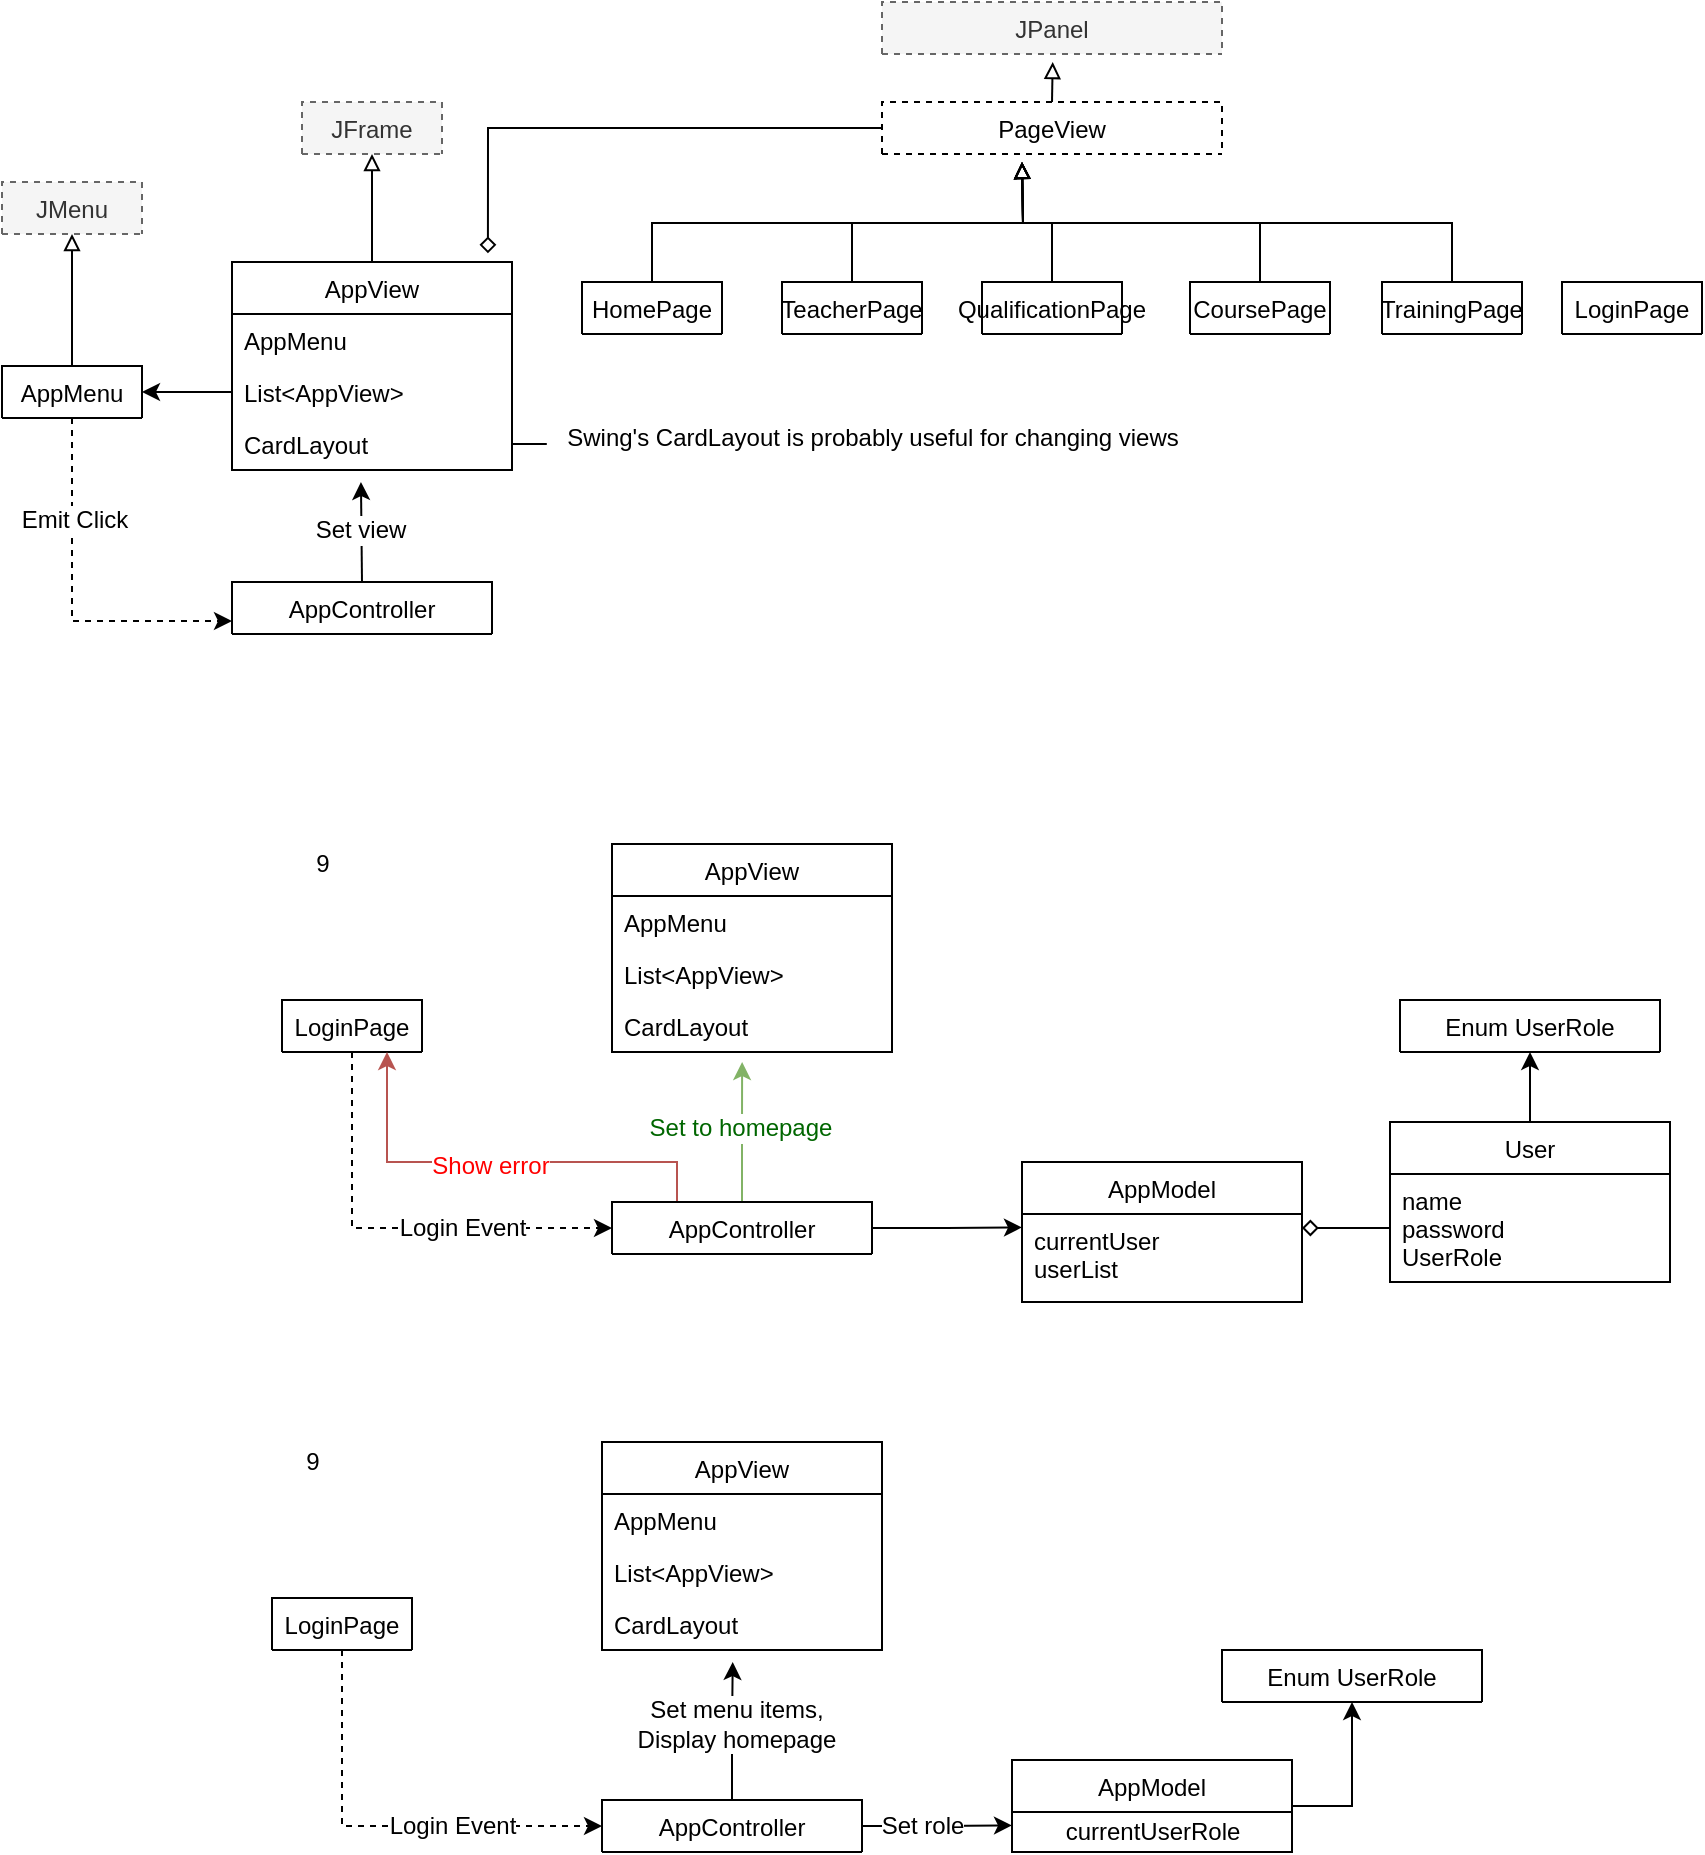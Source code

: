 <mxfile version="12.7.3" type="github">
  <diagram id="EzPowbsDxKgu35H_H_Oy" name="Page-1">
    <mxGraphModel dx="1847" dy="652" grid="1" gridSize="10" guides="1" tooltips="1" connect="1" arrows="1" fold="1" page="1" pageScale="1" pageWidth="827" pageHeight="1169" math="0" shadow="0">
      <root>
        <mxCell id="0" />
        <mxCell id="1" parent="0" />
        <mxCell id="iJcCX_mkBn8EvgQjjOFv-1" value="JPanel" style="swimlane;fontStyle=0;childLayout=stackLayout;horizontal=1;startSize=26;fillColor=#f5f5f5;horizontalStack=0;resizeParent=1;resizeParentMax=0;resizeLast=0;collapsible=1;marginBottom=0;dashed=1;strokeColor=#666666;fontColor=#333333;" vertex="1" collapsed="1" parent="1">
          <mxGeometry x="350" y="60" width="170" height="26" as="geometry">
            <mxRectangle x="180" y="70" width="140" height="104" as="alternateBounds" />
          </mxGeometry>
        </mxCell>
        <mxCell id="iJcCX_mkBn8EvgQjjOFv-2" value="+ field: type" style="text;strokeColor=none;fillColor=none;align=left;verticalAlign=top;spacingLeft=4;spacingRight=4;overflow=hidden;rotatable=0;points=[[0,0.5],[1,0.5]];portConstraint=eastwest;" vertex="1" parent="iJcCX_mkBn8EvgQjjOFv-1">
          <mxGeometry y="26" width="170" height="26" as="geometry" />
        </mxCell>
        <mxCell id="iJcCX_mkBn8EvgQjjOFv-3" value="+ field: type" style="text;strokeColor=none;fillColor=none;align=left;verticalAlign=top;spacingLeft=4;spacingRight=4;overflow=hidden;rotatable=0;points=[[0,0.5],[1,0.5]];portConstraint=eastwest;" vertex="1" parent="iJcCX_mkBn8EvgQjjOFv-1">
          <mxGeometry y="52" width="170" height="26" as="geometry" />
        </mxCell>
        <mxCell id="iJcCX_mkBn8EvgQjjOFv-4" value="+ field: type" style="text;strokeColor=none;fillColor=none;align=left;verticalAlign=top;spacingLeft=4;spacingRight=4;overflow=hidden;rotatable=0;points=[[0,0.5],[1,0.5]];portConstraint=eastwest;" vertex="1" parent="iJcCX_mkBn8EvgQjjOFv-1">
          <mxGeometry y="78" width="170" height="26" as="geometry" />
        </mxCell>
        <mxCell id="iJcCX_mkBn8EvgQjjOFv-25" style="edgeStyle=orthogonalEdgeStyle;rounded=0;orthogonalLoop=1;jettySize=auto;html=1;exitX=0.5;exitY=0;exitDx=0;exitDy=0;endArrow=block;endFill=0;" edge="1" parent="1" source="iJcCX_mkBn8EvgQjjOFv-5">
          <mxGeometry relative="1" as="geometry">
            <mxPoint x="420" y="140.0" as="targetPoint" />
          </mxGeometry>
        </mxCell>
        <mxCell id="iJcCX_mkBn8EvgQjjOFv-5" value="HomePage" style="swimlane;fontStyle=0;childLayout=stackLayout;horizontal=1;startSize=26;fillColor=none;horizontalStack=0;resizeParent=1;resizeParentMax=0;resizeLast=0;collapsible=1;marginBottom=0;" vertex="1" collapsed="1" parent="1">
          <mxGeometry x="200" y="200" width="70" height="26" as="geometry">
            <mxRectangle x="40" y="200" width="140" height="104" as="alternateBounds" />
          </mxGeometry>
        </mxCell>
        <mxCell id="iJcCX_mkBn8EvgQjjOFv-6" value="+ field: type" style="text;strokeColor=none;fillColor=none;align=left;verticalAlign=top;spacingLeft=4;spacingRight=4;overflow=hidden;rotatable=0;points=[[0,0.5],[1,0.5]];portConstraint=eastwest;" vertex="1" parent="iJcCX_mkBn8EvgQjjOFv-5">
          <mxGeometry y="26" width="70" height="26" as="geometry" />
        </mxCell>
        <mxCell id="iJcCX_mkBn8EvgQjjOFv-7" value="+ field: type" style="text;strokeColor=none;fillColor=none;align=left;verticalAlign=top;spacingLeft=4;spacingRight=4;overflow=hidden;rotatable=0;points=[[0,0.5],[1,0.5]];portConstraint=eastwest;" vertex="1" parent="iJcCX_mkBn8EvgQjjOFv-5">
          <mxGeometry y="52" width="70" height="26" as="geometry" />
        </mxCell>
        <mxCell id="iJcCX_mkBn8EvgQjjOFv-8" value="+ field: type" style="text;strokeColor=none;fillColor=none;align=left;verticalAlign=top;spacingLeft=4;spacingRight=4;overflow=hidden;rotatable=0;points=[[0,0.5],[1,0.5]];portConstraint=eastwest;" vertex="1" parent="iJcCX_mkBn8EvgQjjOFv-5">
          <mxGeometry y="78" width="70" height="26" as="geometry" />
        </mxCell>
        <mxCell id="iJcCX_mkBn8EvgQjjOFv-26" style="edgeStyle=orthogonalEdgeStyle;rounded=0;orthogonalLoop=1;jettySize=auto;html=1;exitX=0.5;exitY=0;exitDx=0;exitDy=0;endArrow=block;endFill=0;" edge="1" parent="1" source="iJcCX_mkBn8EvgQjjOFv-9">
          <mxGeometry relative="1" as="geometry">
            <mxPoint x="420" y="140.0" as="targetPoint" />
          </mxGeometry>
        </mxCell>
        <mxCell id="iJcCX_mkBn8EvgQjjOFv-9" value="TeacherPage" style="swimlane;fontStyle=0;childLayout=stackLayout;horizontal=1;startSize=26;fillColor=none;horizontalStack=0;resizeParent=1;resizeParentMax=0;resizeLast=0;collapsible=1;marginBottom=0;" vertex="1" collapsed="1" parent="1">
          <mxGeometry x="300" y="200" width="70" height="26" as="geometry">
            <mxRectangle x="190" y="200" width="140" height="104" as="alternateBounds" />
          </mxGeometry>
        </mxCell>
        <mxCell id="iJcCX_mkBn8EvgQjjOFv-10" value="+ field: type" style="text;strokeColor=none;fillColor=none;align=left;verticalAlign=top;spacingLeft=4;spacingRight=4;overflow=hidden;rotatable=0;points=[[0,0.5],[1,0.5]];portConstraint=eastwest;" vertex="1" parent="iJcCX_mkBn8EvgQjjOFv-9">
          <mxGeometry y="26" width="70" height="26" as="geometry" />
        </mxCell>
        <mxCell id="iJcCX_mkBn8EvgQjjOFv-11" value="+ field: type" style="text;strokeColor=none;fillColor=none;align=left;verticalAlign=top;spacingLeft=4;spacingRight=4;overflow=hidden;rotatable=0;points=[[0,0.5],[1,0.5]];portConstraint=eastwest;" vertex="1" parent="iJcCX_mkBn8EvgQjjOFv-9">
          <mxGeometry y="52" width="70" height="26" as="geometry" />
        </mxCell>
        <mxCell id="iJcCX_mkBn8EvgQjjOFv-12" value="+ field: type" style="text;strokeColor=none;fillColor=none;align=left;verticalAlign=top;spacingLeft=4;spacingRight=4;overflow=hidden;rotatable=0;points=[[0,0.5],[1,0.5]];portConstraint=eastwest;" vertex="1" parent="iJcCX_mkBn8EvgQjjOFv-9">
          <mxGeometry y="78" width="70" height="26" as="geometry" />
        </mxCell>
        <mxCell id="iJcCX_mkBn8EvgQjjOFv-27" style="edgeStyle=orthogonalEdgeStyle;rounded=0;orthogonalLoop=1;jettySize=auto;html=1;exitX=0.5;exitY=0;exitDx=0;exitDy=0;endArrow=block;endFill=0;" edge="1" parent="1" source="iJcCX_mkBn8EvgQjjOFv-13">
          <mxGeometry relative="1" as="geometry">
            <mxPoint x="420" y="140.0" as="targetPoint" />
          </mxGeometry>
        </mxCell>
        <mxCell id="iJcCX_mkBn8EvgQjjOFv-13" value="QualificationPage" style="swimlane;fontStyle=0;childLayout=stackLayout;horizontal=1;startSize=26;fillColor=none;horizontalStack=0;resizeParent=1;resizeParentMax=0;resizeLast=0;collapsible=1;marginBottom=0;" vertex="1" collapsed="1" parent="1">
          <mxGeometry x="400" y="200" width="70" height="26" as="geometry">
            <mxRectangle x="350" y="200" width="140" height="104" as="alternateBounds" />
          </mxGeometry>
        </mxCell>
        <mxCell id="iJcCX_mkBn8EvgQjjOFv-14" value="+ field: type" style="text;strokeColor=none;fillColor=none;align=left;verticalAlign=top;spacingLeft=4;spacingRight=4;overflow=hidden;rotatable=0;points=[[0,0.5],[1,0.5]];portConstraint=eastwest;" vertex="1" parent="iJcCX_mkBn8EvgQjjOFv-13">
          <mxGeometry y="26" width="70" height="26" as="geometry" />
        </mxCell>
        <mxCell id="iJcCX_mkBn8EvgQjjOFv-15" value="+ field: type" style="text;strokeColor=none;fillColor=none;align=left;verticalAlign=top;spacingLeft=4;spacingRight=4;overflow=hidden;rotatable=0;points=[[0,0.5],[1,0.5]];portConstraint=eastwest;" vertex="1" parent="iJcCX_mkBn8EvgQjjOFv-13">
          <mxGeometry y="52" width="70" height="26" as="geometry" />
        </mxCell>
        <mxCell id="iJcCX_mkBn8EvgQjjOFv-16" value="+ field: type" style="text;strokeColor=none;fillColor=none;align=left;verticalAlign=top;spacingLeft=4;spacingRight=4;overflow=hidden;rotatable=0;points=[[0,0.5],[1,0.5]];portConstraint=eastwest;" vertex="1" parent="iJcCX_mkBn8EvgQjjOFv-13">
          <mxGeometry y="78" width="70" height="26" as="geometry" />
        </mxCell>
        <mxCell id="iJcCX_mkBn8EvgQjjOFv-28" style="edgeStyle=orthogonalEdgeStyle;rounded=0;orthogonalLoop=1;jettySize=auto;html=1;exitX=0.5;exitY=0;exitDx=0;exitDy=0;endArrow=block;endFill=0;" edge="1" parent="1" source="iJcCX_mkBn8EvgQjjOFv-17">
          <mxGeometry relative="1" as="geometry">
            <mxPoint x="420" y="140.0" as="targetPoint" />
          </mxGeometry>
        </mxCell>
        <mxCell id="iJcCX_mkBn8EvgQjjOFv-17" value="CoursePage" style="swimlane;fontStyle=0;childLayout=stackLayout;horizontal=1;startSize=26;fillColor=none;horizontalStack=0;resizeParent=1;resizeParentMax=0;resizeLast=0;collapsible=1;marginBottom=0;" vertex="1" collapsed="1" parent="1">
          <mxGeometry x="504" y="200" width="70" height="26" as="geometry">
            <mxRectangle x="510" y="200" width="140" height="104" as="alternateBounds" />
          </mxGeometry>
        </mxCell>
        <mxCell id="iJcCX_mkBn8EvgQjjOFv-18" value="+ field: type" style="text;strokeColor=none;fillColor=none;align=left;verticalAlign=top;spacingLeft=4;spacingRight=4;overflow=hidden;rotatable=0;points=[[0,0.5],[1,0.5]];portConstraint=eastwest;" vertex="1" parent="iJcCX_mkBn8EvgQjjOFv-17">
          <mxGeometry y="26" width="70" height="26" as="geometry" />
        </mxCell>
        <mxCell id="iJcCX_mkBn8EvgQjjOFv-19" value="+ field: type" style="text;strokeColor=none;fillColor=none;align=left;verticalAlign=top;spacingLeft=4;spacingRight=4;overflow=hidden;rotatable=0;points=[[0,0.5],[1,0.5]];portConstraint=eastwest;" vertex="1" parent="iJcCX_mkBn8EvgQjjOFv-17">
          <mxGeometry y="52" width="70" height="26" as="geometry" />
        </mxCell>
        <mxCell id="iJcCX_mkBn8EvgQjjOFv-20" value="+ field: type" style="text;strokeColor=none;fillColor=none;align=left;verticalAlign=top;spacingLeft=4;spacingRight=4;overflow=hidden;rotatable=0;points=[[0,0.5],[1,0.5]];portConstraint=eastwest;" vertex="1" parent="iJcCX_mkBn8EvgQjjOFv-17">
          <mxGeometry y="78" width="70" height="26" as="geometry" />
        </mxCell>
        <mxCell id="iJcCX_mkBn8EvgQjjOFv-29" style="edgeStyle=orthogonalEdgeStyle;rounded=0;orthogonalLoop=1;jettySize=auto;html=1;exitX=0.5;exitY=0;exitDx=0;exitDy=0;endArrow=block;endFill=0;" edge="1" parent="1" source="iJcCX_mkBn8EvgQjjOFv-21">
          <mxGeometry relative="1" as="geometry">
            <mxPoint x="420" y="140.0" as="targetPoint" />
          </mxGeometry>
        </mxCell>
        <mxCell id="iJcCX_mkBn8EvgQjjOFv-21" value="TrainingPage" style="swimlane;fontStyle=0;childLayout=stackLayout;horizontal=1;startSize=26;fillColor=none;horizontalStack=0;resizeParent=1;resizeParentMax=0;resizeLast=0;collapsible=1;marginBottom=0;" vertex="1" collapsed="1" parent="1">
          <mxGeometry x="600" y="200" width="70" height="26" as="geometry">
            <mxRectangle x="670" y="200" width="140" height="104" as="alternateBounds" />
          </mxGeometry>
        </mxCell>
        <mxCell id="iJcCX_mkBn8EvgQjjOFv-22" value="+ field: type" style="text;strokeColor=none;fillColor=none;align=left;verticalAlign=top;spacingLeft=4;spacingRight=4;overflow=hidden;rotatable=0;points=[[0,0.5],[1,0.5]];portConstraint=eastwest;" vertex="1" parent="iJcCX_mkBn8EvgQjjOFv-21">
          <mxGeometry y="26" width="70" height="26" as="geometry" />
        </mxCell>
        <mxCell id="iJcCX_mkBn8EvgQjjOFv-23" value="+ field: type" style="text;strokeColor=none;fillColor=none;align=left;verticalAlign=top;spacingLeft=4;spacingRight=4;overflow=hidden;rotatable=0;points=[[0,0.5],[1,0.5]];portConstraint=eastwest;" vertex="1" parent="iJcCX_mkBn8EvgQjjOFv-21">
          <mxGeometry y="52" width="70" height="26" as="geometry" />
        </mxCell>
        <mxCell id="iJcCX_mkBn8EvgQjjOFv-24" value="+ field: type" style="text;strokeColor=none;fillColor=none;align=left;verticalAlign=top;spacingLeft=4;spacingRight=4;overflow=hidden;rotatable=0;points=[[0,0.5],[1,0.5]];portConstraint=eastwest;" vertex="1" parent="iJcCX_mkBn8EvgQjjOFv-21">
          <mxGeometry y="78" width="70" height="26" as="geometry" />
        </mxCell>
        <mxCell id="iJcCX_mkBn8EvgQjjOFv-30" value="JMenu" style="swimlane;fontStyle=0;childLayout=stackLayout;horizontal=1;startSize=26;fillColor=#f5f5f5;horizontalStack=0;resizeParent=1;resizeParentMax=0;resizeLast=0;collapsible=1;marginBottom=0;dashed=1;strokeColor=#666666;fontColor=#333333;" vertex="1" collapsed="1" parent="1">
          <mxGeometry x="-90" y="150" width="70" height="26" as="geometry">
            <mxRectangle x="40" y="200" width="140" height="104" as="alternateBounds" />
          </mxGeometry>
        </mxCell>
        <mxCell id="iJcCX_mkBn8EvgQjjOFv-31" value="+ field: type" style="text;strokeColor=none;fillColor=none;align=left;verticalAlign=top;spacingLeft=4;spacingRight=4;overflow=hidden;rotatable=0;points=[[0,0.5],[1,0.5]];portConstraint=eastwest;" vertex="1" parent="iJcCX_mkBn8EvgQjjOFv-30">
          <mxGeometry y="26" width="70" height="26" as="geometry" />
        </mxCell>
        <mxCell id="iJcCX_mkBn8EvgQjjOFv-32" value="+ field: type" style="text;strokeColor=none;fillColor=none;align=left;verticalAlign=top;spacingLeft=4;spacingRight=4;overflow=hidden;rotatable=0;points=[[0,0.5],[1,0.5]];portConstraint=eastwest;" vertex="1" parent="iJcCX_mkBn8EvgQjjOFv-30">
          <mxGeometry y="52" width="70" height="26" as="geometry" />
        </mxCell>
        <mxCell id="iJcCX_mkBn8EvgQjjOFv-33" value="+ field: type" style="text;strokeColor=none;fillColor=none;align=left;verticalAlign=top;spacingLeft=4;spacingRight=4;overflow=hidden;rotatable=0;points=[[0,0.5],[1,0.5]];portConstraint=eastwest;" vertex="1" parent="iJcCX_mkBn8EvgQjjOFv-30">
          <mxGeometry y="78" width="70" height="26" as="geometry" />
        </mxCell>
        <mxCell id="iJcCX_mkBn8EvgQjjOFv-34" value="JFrame" style="swimlane;fontStyle=0;childLayout=stackLayout;horizontal=1;startSize=26;fillColor=#f5f5f5;horizontalStack=0;resizeParent=1;resizeParentMax=0;resizeLast=0;collapsible=1;marginBottom=0;dashed=1;strokeColor=#666666;fontColor=#333333;" vertex="1" collapsed="1" parent="1">
          <mxGeometry x="60" y="110" width="70" height="26" as="geometry">
            <mxRectangle x="40" y="200" width="140" height="104" as="alternateBounds" />
          </mxGeometry>
        </mxCell>
        <mxCell id="iJcCX_mkBn8EvgQjjOFv-35" value="+ field: type" style="text;strokeColor=none;fillColor=none;align=left;verticalAlign=top;spacingLeft=4;spacingRight=4;overflow=hidden;rotatable=0;points=[[0,0.5],[1,0.5]];portConstraint=eastwest;" vertex="1" parent="iJcCX_mkBn8EvgQjjOFv-34">
          <mxGeometry y="26" width="70" height="26" as="geometry" />
        </mxCell>
        <mxCell id="iJcCX_mkBn8EvgQjjOFv-36" value="+ field: type" style="text;strokeColor=none;fillColor=none;align=left;verticalAlign=top;spacingLeft=4;spacingRight=4;overflow=hidden;rotatable=0;points=[[0,0.5],[1,0.5]];portConstraint=eastwest;" vertex="1" parent="iJcCX_mkBn8EvgQjjOFv-34">
          <mxGeometry y="52" width="70" height="26" as="geometry" />
        </mxCell>
        <mxCell id="iJcCX_mkBn8EvgQjjOFv-37" value="+ field: type" style="text;strokeColor=none;fillColor=none;align=left;verticalAlign=top;spacingLeft=4;spacingRight=4;overflow=hidden;rotatable=0;points=[[0,0.5],[1,0.5]];portConstraint=eastwest;" vertex="1" parent="iJcCX_mkBn8EvgQjjOFv-34">
          <mxGeometry y="78" width="70" height="26" as="geometry" />
        </mxCell>
        <mxCell id="iJcCX_mkBn8EvgQjjOFv-38" value="LoginPage" style="swimlane;fontStyle=0;childLayout=stackLayout;horizontal=1;startSize=26;fillColor=none;horizontalStack=0;resizeParent=1;resizeParentMax=0;resizeLast=0;collapsible=1;marginBottom=0;" vertex="1" collapsed="1" parent="1">
          <mxGeometry x="690" y="200" width="70" height="26" as="geometry">
            <mxRectangle x="670" y="200" width="140" height="104" as="alternateBounds" />
          </mxGeometry>
        </mxCell>
        <mxCell id="iJcCX_mkBn8EvgQjjOFv-39" value="+ field: type" style="text;strokeColor=none;fillColor=none;align=left;verticalAlign=top;spacingLeft=4;spacingRight=4;overflow=hidden;rotatable=0;points=[[0,0.5],[1,0.5]];portConstraint=eastwest;" vertex="1" parent="iJcCX_mkBn8EvgQjjOFv-38">
          <mxGeometry y="26" width="70" height="26" as="geometry" />
        </mxCell>
        <mxCell id="iJcCX_mkBn8EvgQjjOFv-40" value="+ field: type" style="text;strokeColor=none;fillColor=none;align=left;verticalAlign=top;spacingLeft=4;spacingRight=4;overflow=hidden;rotatable=0;points=[[0,0.5],[1,0.5]];portConstraint=eastwest;" vertex="1" parent="iJcCX_mkBn8EvgQjjOFv-38">
          <mxGeometry y="52" width="70" height="26" as="geometry" />
        </mxCell>
        <mxCell id="iJcCX_mkBn8EvgQjjOFv-41" value="+ field: type" style="text;strokeColor=none;fillColor=none;align=left;verticalAlign=top;spacingLeft=4;spacingRight=4;overflow=hidden;rotatable=0;points=[[0,0.5],[1,0.5]];portConstraint=eastwest;" vertex="1" parent="iJcCX_mkBn8EvgQjjOFv-38">
          <mxGeometry y="78" width="70" height="26" as="geometry" />
        </mxCell>
        <mxCell id="iJcCX_mkBn8EvgQjjOFv-51" style="edgeStyle=orthogonalEdgeStyle;rounded=0;orthogonalLoop=1;jettySize=auto;html=1;exitX=0.5;exitY=0;exitDx=0;exitDy=0;entryX=0.5;entryY=1;entryDx=0;entryDy=0;endArrow=block;endFill=0;" edge="1" parent="1" source="iJcCX_mkBn8EvgQjjOFv-42" target="iJcCX_mkBn8EvgQjjOFv-34">
          <mxGeometry relative="1" as="geometry" />
        </mxCell>
        <mxCell id="iJcCX_mkBn8EvgQjjOFv-42" value="AppView" style="swimlane;fontStyle=0;childLayout=stackLayout;horizontal=1;startSize=26;fillColor=none;horizontalStack=0;resizeParent=1;resizeParentMax=0;resizeLast=0;collapsible=1;marginBottom=0;" vertex="1" parent="1">
          <mxGeometry x="25" y="190" width="140" height="104" as="geometry">
            <mxRectangle x="60" y="190" width="70" height="26" as="alternateBounds" />
          </mxGeometry>
        </mxCell>
        <mxCell id="iJcCX_mkBn8EvgQjjOFv-43" value="AppMenu" style="text;strokeColor=none;fillColor=none;align=left;verticalAlign=top;spacingLeft=4;spacingRight=4;overflow=hidden;rotatable=0;points=[[0,0.5],[1,0.5]];portConstraint=eastwest;" vertex="1" parent="iJcCX_mkBn8EvgQjjOFv-42">
          <mxGeometry y="26" width="140" height="26" as="geometry" />
        </mxCell>
        <mxCell id="iJcCX_mkBn8EvgQjjOFv-44" value="List&lt;AppView&gt;" style="text;strokeColor=none;fillColor=none;align=left;verticalAlign=top;spacingLeft=4;spacingRight=4;overflow=hidden;rotatable=0;points=[[0,0.5],[1,0.5]];portConstraint=eastwest;" vertex="1" parent="iJcCX_mkBn8EvgQjjOFv-42">
          <mxGeometry y="52" width="140" height="26" as="geometry" />
        </mxCell>
        <mxCell id="iJcCX_mkBn8EvgQjjOFv-45" value="CardLayout" style="text;strokeColor=none;fillColor=none;align=left;verticalAlign=top;spacingLeft=4;spacingRight=4;overflow=hidden;rotatable=0;points=[[0,0.5],[1,0.5]];portConstraint=eastwest;" vertex="1" parent="iJcCX_mkBn8EvgQjjOFv-42">
          <mxGeometry y="78" width="140" height="26" as="geometry" />
        </mxCell>
        <mxCell id="iJcCX_mkBn8EvgQjjOFv-50" style="edgeStyle=orthogonalEdgeStyle;rounded=0;orthogonalLoop=1;jettySize=auto;html=1;exitX=0.5;exitY=0;exitDx=0;exitDy=0;entryX=0.5;entryY=1;entryDx=0;entryDy=0;endArrow=block;endFill=0;" edge="1" parent="1" source="iJcCX_mkBn8EvgQjjOFv-46" target="iJcCX_mkBn8EvgQjjOFv-30">
          <mxGeometry relative="1" as="geometry" />
        </mxCell>
        <mxCell id="iJcCX_mkBn8EvgQjjOFv-63" style="edgeStyle=orthogonalEdgeStyle;rounded=0;orthogonalLoop=1;jettySize=auto;html=1;exitX=0.5;exitY=1;exitDx=0;exitDy=0;entryX=0;entryY=0.75;entryDx=0;entryDy=0;endArrow=classic;endFill=1;dashed=1;" edge="1" parent="1" source="iJcCX_mkBn8EvgQjjOFv-46" target="iJcCX_mkBn8EvgQjjOFv-56">
          <mxGeometry relative="1" as="geometry" />
        </mxCell>
        <mxCell id="iJcCX_mkBn8EvgQjjOFv-64" value="Emit Click" style="text;html=1;align=center;verticalAlign=middle;resizable=0;points=[];labelBackgroundColor=#ffffff;" vertex="1" connectable="0" parent="iJcCX_mkBn8EvgQjjOFv-63">
          <mxGeometry x="-0.443" y="1" relative="1" as="geometry">
            <mxPoint as="offset" />
          </mxGeometry>
        </mxCell>
        <mxCell id="iJcCX_mkBn8EvgQjjOFv-46" value="AppMenu" style="swimlane;fontStyle=0;childLayout=stackLayout;horizontal=1;startSize=26;fillColor=none;horizontalStack=0;resizeParent=1;resizeParentMax=0;resizeLast=0;collapsible=1;marginBottom=0;" vertex="1" collapsed="1" parent="1">
          <mxGeometry x="-90" y="242" width="70" height="26" as="geometry">
            <mxRectangle x="40" y="200" width="140" height="104" as="alternateBounds" />
          </mxGeometry>
        </mxCell>
        <mxCell id="iJcCX_mkBn8EvgQjjOFv-47" value="+ field: type" style="text;strokeColor=none;fillColor=none;align=left;verticalAlign=top;spacingLeft=4;spacingRight=4;overflow=hidden;rotatable=0;points=[[0,0.5],[1,0.5]];portConstraint=eastwest;" vertex="1" parent="iJcCX_mkBn8EvgQjjOFv-46">
          <mxGeometry y="26" width="70" height="26" as="geometry" />
        </mxCell>
        <mxCell id="iJcCX_mkBn8EvgQjjOFv-48" value="+ field: type" style="text;strokeColor=none;fillColor=none;align=left;verticalAlign=top;spacingLeft=4;spacingRight=4;overflow=hidden;rotatable=0;points=[[0,0.5],[1,0.5]];portConstraint=eastwest;" vertex="1" parent="iJcCX_mkBn8EvgQjjOFv-46">
          <mxGeometry y="52" width="70" height="26" as="geometry" />
        </mxCell>
        <mxCell id="iJcCX_mkBn8EvgQjjOFv-49" value="+ field: type" style="text;strokeColor=none;fillColor=none;align=left;verticalAlign=top;spacingLeft=4;spacingRight=4;overflow=hidden;rotatable=0;points=[[0,0.5],[1,0.5]];portConstraint=eastwest;" vertex="1" parent="iJcCX_mkBn8EvgQjjOFv-46">
          <mxGeometry y="78" width="70" height="26" as="geometry" />
        </mxCell>
        <mxCell id="iJcCX_mkBn8EvgQjjOFv-66" style="edgeStyle=orthogonalEdgeStyle;rounded=0;orthogonalLoop=1;jettySize=auto;html=1;exitX=0.5;exitY=0;exitDx=0;exitDy=0;endArrow=classic;endFill=1;" edge="1" parent="1" source="iJcCX_mkBn8EvgQjjOFv-56">
          <mxGeometry relative="1" as="geometry">
            <mxPoint x="89.471" y="300" as="targetPoint" />
          </mxGeometry>
        </mxCell>
        <mxCell id="iJcCX_mkBn8EvgQjjOFv-67" value="Set view" style="text;html=1;align=center;verticalAlign=middle;resizable=0;points=[];labelBackgroundColor=#ffffff;" vertex="1" connectable="0" parent="iJcCX_mkBn8EvgQjjOFv-66">
          <mxGeometry x="0.033" y="1" relative="1" as="geometry">
            <mxPoint as="offset" />
          </mxGeometry>
        </mxCell>
        <mxCell id="iJcCX_mkBn8EvgQjjOFv-56" value="AppController" style="swimlane;fontStyle=0;childLayout=stackLayout;horizontal=1;startSize=26;fillColor=none;horizontalStack=0;resizeParent=1;resizeParentMax=0;resizeLast=0;collapsible=1;marginBottom=0;" vertex="1" collapsed="1" parent="1">
          <mxGeometry x="25" y="350" width="130" height="26" as="geometry">
            <mxRectangle x="40" y="200" width="140" height="104" as="alternateBounds" />
          </mxGeometry>
        </mxCell>
        <mxCell id="iJcCX_mkBn8EvgQjjOFv-57" value="+ field: type" style="text;strokeColor=none;fillColor=none;align=left;verticalAlign=top;spacingLeft=4;spacingRight=4;overflow=hidden;rotatable=0;points=[[0,0.5],[1,0.5]];portConstraint=eastwest;" vertex="1" parent="iJcCX_mkBn8EvgQjjOFv-56">
          <mxGeometry y="26" width="130" height="26" as="geometry" />
        </mxCell>
        <mxCell id="iJcCX_mkBn8EvgQjjOFv-58" value="+ field: type" style="text;strokeColor=none;fillColor=none;align=left;verticalAlign=top;spacingLeft=4;spacingRight=4;overflow=hidden;rotatable=0;points=[[0,0.5],[1,0.5]];portConstraint=eastwest;" vertex="1" parent="iJcCX_mkBn8EvgQjjOFv-56">
          <mxGeometry y="52" width="130" height="26" as="geometry" />
        </mxCell>
        <mxCell id="iJcCX_mkBn8EvgQjjOFv-59" value="+ field: type" style="text;strokeColor=none;fillColor=none;align=left;verticalAlign=top;spacingLeft=4;spacingRight=4;overflow=hidden;rotatable=0;points=[[0,0.5],[1,0.5]];portConstraint=eastwest;" vertex="1" parent="iJcCX_mkBn8EvgQjjOFv-56">
          <mxGeometry y="78" width="130" height="26" as="geometry" />
        </mxCell>
        <mxCell id="iJcCX_mkBn8EvgQjjOFv-62" style="edgeStyle=orthogonalEdgeStyle;rounded=0;orthogonalLoop=1;jettySize=auto;html=1;exitX=0;exitY=0.5;exitDx=0;exitDy=0;entryX=1;entryY=0.5;entryDx=0;entryDy=0;endArrow=classic;endFill=1;" edge="1" parent="1" source="iJcCX_mkBn8EvgQjjOFv-44" target="iJcCX_mkBn8EvgQjjOFv-46">
          <mxGeometry relative="1" as="geometry" />
        </mxCell>
        <mxCell id="iJcCX_mkBn8EvgQjjOFv-72" style="edgeStyle=orthogonalEdgeStyle;rounded=0;orthogonalLoop=1;jettySize=auto;html=1;exitX=0.5;exitY=0;exitDx=0;exitDy=0;endArrow=block;endFill=0;" edge="1" parent="1" source="iJcCX_mkBn8EvgQjjOFv-68">
          <mxGeometry relative="1" as="geometry">
            <mxPoint x="435.353" y="90.0" as="targetPoint" />
          </mxGeometry>
        </mxCell>
        <mxCell id="iJcCX_mkBn8EvgQjjOFv-73" style="edgeStyle=orthogonalEdgeStyle;rounded=0;orthogonalLoop=1;jettySize=auto;html=1;entryX=0.914;entryY=-0.042;entryDx=0;entryDy=0;entryPerimeter=0;endArrow=diamond;endFill=0;" edge="1" parent="1" source="iJcCX_mkBn8EvgQjjOFv-68" target="iJcCX_mkBn8EvgQjjOFv-42">
          <mxGeometry relative="1" as="geometry" />
        </mxCell>
        <mxCell id="iJcCX_mkBn8EvgQjjOFv-68" value="PageView" style="swimlane;fontStyle=0;childLayout=stackLayout;horizontal=1;startSize=26;fillColor=none;horizontalStack=0;resizeParent=1;resizeParentMax=0;resizeLast=0;collapsible=1;marginBottom=0;dashed=1;" vertex="1" collapsed="1" parent="1">
          <mxGeometry x="350" y="110" width="170" height="26" as="geometry">
            <mxRectangle x="180" y="70" width="140" height="104" as="alternateBounds" />
          </mxGeometry>
        </mxCell>
        <mxCell id="iJcCX_mkBn8EvgQjjOFv-69" value="+ field: type" style="text;strokeColor=none;fillColor=none;align=left;verticalAlign=top;spacingLeft=4;spacingRight=4;overflow=hidden;rotatable=0;points=[[0,0.5],[1,0.5]];portConstraint=eastwest;" vertex="1" parent="iJcCX_mkBn8EvgQjjOFv-68">
          <mxGeometry y="26" width="170" height="26" as="geometry" />
        </mxCell>
        <mxCell id="iJcCX_mkBn8EvgQjjOFv-70" value="+ field: type" style="text;strokeColor=none;fillColor=none;align=left;verticalAlign=top;spacingLeft=4;spacingRight=4;overflow=hidden;rotatable=0;points=[[0,0.5],[1,0.5]];portConstraint=eastwest;" vertex="1" parent="iJcCX_mkBn8EvgQjjOFv-68">
          <mxGeometry y="52" width="170" height="26" as="geometry" />
        </mxCell>
        <mxCell id="iJcCX_mkBn8EvgQjjOFv-71" value="+ field: type" style="text;strokeColor=none;fillColor=none;align=left;verticalAlign=top;spacingLeft=4;spacingRight=4;overflow=hidden;rotatable=0;points=[[0,0.5],[1,0.5]];portConstraint=eastwest;" vertex="1" parent="iJcCX_mkBn8EvgQjjOFv-68">
          <mxGeometry y="78" width="170" height="26" as="geometry" />
        </mxCell>
        <mxCell id="iJcCX_mkBn8EvgQjjOFv-74" value="Swing&#39;s CardLayout is probably useful for changing views" style="text;html=1;align=center;verticalAlign=middle;resizable=0;points=[];autosize=1;" vertex="1" parent="1">
          <mxGeometry x="185" y="268" width="320" height="20" as="geometry" />
        </mxCell>
        <mxCell id="iJcCX_mkBn8EvgQjjOFv-75" style="edgeStyle=orthogonalEdgeStyle;rounded=0;orthogonalLoop=1;jettySize=auto;html=1;exitX=1;exitY=0.5;exitDx=0;exitDy=0;entryX=-0.008;entryY=0.647;entryDx=0;entryDy=0;entryPerimeter=0;endArrow=none;endFill=0;" edge="1" parent="1" source="iJcCX_mkBn8EvgQjjOFv-45" target="iJcCX_mkBn8EvgQjjOFv-74">
          <mxGeometry relative="1" as="geometry" />
        </mxCell>
        <mxCell id="iJcCX_mkBn8EvgQjjOFv-81" value="AppView" style="swimlane;fontStyle=0;childLayout=stackLayout;horizontal=1;startSize=26;fillColor=none;horizontalStack=0;resizeParent=1;resizeParentMax=0;resizeLast=0;collapsible=1;marginBottom=0;" vertex="1" parent="1">
          <mxGeometry x="215" y="481" width="140" height="104" as="geometry">
            <mxRectangle x="60" y="190" width="70" height="26" as="alternateBounds" />
          </mxGeometry>
        </mxCell>
        <mxCell id="iJcCX_mkBn8EvgQjjOFv-82" value="AppMenu" style="text;strokeColor=none;fillColor=none;align=left;verticalAlign=top;spacingLeft=4;spacingRight=4;overflow=hidden;rotatable=0;points=[[0,0.5],[1,0.5]];portConstraint=eastwest;" vertex="1" parent="iJcCX_mkBn8EvgQjjOFv-81">
          <mxGeometry y="26" width="140" height="26" as="geometry" />
        </mxCell>
        <mxCell id="iJcCX_mkBn8EvgQjjOFv-83" value="List&lt;AppView&gt;" style="text;strokeColor=none;fillColor=none;align=left;verticalAlign=top;spacingLeft=4;spacingRight=4;overflow=hidden;rotatable=0;points=[[0,0.5],[1,0.5]];portConstraint=eastwest;" vertex="1" parent="iJcCX_mkBn8EvgQjjOFv-81">
          <mxGeometry y="52" width="140" height="26" as="geometry" />
        </mxCell>
        <mxCell id="iJcCX_mkBn8EvgQjjOFv-84" value="CardLayout" style="text;strokeColor=none;fillColor=none;align=left;verticalAlign=top;spacingLeft=4;spacingRight=4;overflow=hidden;rotatable=0;points=[[0,0.5],[1,0.5]];portConstraint=eastwest;" vertex="1" parent="iJcCX_mkBn8EvgQjjOFv-81">
          <mxGeometry y="78" width="140" height="26" as="geometry" />
        </mxCell>
        <mxCell id="iJcCX_mkBn8EvgQjjOFv-119" style="edgeStyle=orthogonalEdgeStyle;rounded=0;orthogonalLoop=1;jettySize=auto;html=1;exitX=0.5;exitY=1;exitDx=0;exitDy=0;entryX=0;entryY=0.5;entryDx=0;entryDy=0;endArrow=classic;endFill=1;dashed=1;" edge="1" parent="1" source="iJcCX_mkBn8EvgQjjOFv-85" target="iJcCX_mkBn8EvgQjjOFv-90">
          <mxGeometry relative="1" as="geometry" />
        </mxCell>
        <mxCell id="iJcCX_mkBn8EvgQjjOFv-120" value="Login Event" style="text;html=1;align=center;verticalAlign=middle;resizable=0;points=[];labelBackgroundColor=#ffffff;" vertex="1" connectable="0" parent="iJcCX_mkBn8EvgQjjOFv-119">
          <mxGeometry x="-0.228" y="36" relative="1" as="geometry">
            <mxPoint x="19" y="3.29" as="offset" />
          </mxGeometry>
        </mxCell>
        <mxCell id="iJcCX_mkBn8EvgQjjOFv-85" value="LoginPage" style="swimlane;fontStyle=0;childLayout=stackLayout;horizontal=1;startSize=26;fillColor=none;horizontalStack=0;resizeParent=1;resizeParentMax=0;resizeLast=0;collapsible=1;marginBottom=0;" vertex="1" collapsed="1" parent="1">
          <mxGeometry x="50" y="559" width="70" height="26" as="geometry">
            <mxRectangle x="40" y="200" width="140" height="104" as="alternateBounds" />
          </mxGeometry>
        </mxCell>
        <mxCell id="iJcCX_mkBn8EvgQjjOFv-86" value="+ field: type" style="text;strokeColor=none;fillColor=none;align=left;verticalAlign=top;spacingLeft=4;spacingRight=4;overflow=hidden;rotatable=0;points=[[0,0.5],[1,0.5]];portConstraint=eastwest;" vertex="1" parent="iJcCX_mkBn8EvgQjjOFv-85">
          <mxGeometry y="26" width="70" height="26" as="geometry" />
        </mxCell>
        <mxCell id="iJcCX_mkBn8EvgQjjOFv-87" value="+ field: type" style="text;strokeColor=none;fillColor=none;align=left;verticalAlign=top;spacingLeft=4;spacingRight=4;overflow=hidden;rotatable=0;points=[[0,0.5],[1,0.5]];portConstraint=eastwest;" vertex="1" parent="iJcCX_mkBn8EvgQjjOFv-85">
          <mxGeometry y="52" width="70" height="26" as="geometry" />
        </mxCell>
        <mxCell id="iJcCX_mkBn8EvgQjjOFv-88" value="+ field: type" style="text;strokeColor=none;fillColor=none;align=left;verticalAlign=top;spacingLeft=4;spacingRight=4;overflow=hidden;rotatable=0;points=[[0,0.5],[1,0.5]];portConstraint=eastwest;" vertex="1" parent="iJcCX_mkBn8EvgQjjOFv-85">
          <mxGeometry y="78" width="70" height="26" as="geometry" />
        </mxCell>
        <mxCell id="iJcCX_mkBn8EvgQjjOFv-94" style="edgeStyle=orthogonalEdgeStyle;rounded=0;orthogonalLoop=1;jettySize=auto;html=1;exitX=0.5;exitY=0;exitDx=0;exitDy=0;endArrow=classic;endFill=1;fillColor=#d5e8d4;strokeColor=#82b366;" edge="1" parent="1" source="iJcCX_mkBn8EvgQjjOFv-90">
          <mxGeometry relative="1" as="geometry">
            <mxPoint x="280.059" y="590" as="targetPoint" />
          </mxGeometry>
        </mxCell>
        <mxCell id="iJcCX_mkBn8EvgQjjOFv-95" value="Set to homepage" style="text;html=1;align=center;verticalAlign=middle;resizable=0;points=[];labelBackgroundColor=#ffffff;fontColor=#006600;" vertex="1" connectable="0" parent="iJcCX_mkBn8EvgQjjOFv-94">
          <mxGeometry x="0.082" y="2" relative="1" as="geometry">
            <mxPoint as="offset" />
          </mxGeometry>
        </mxCell>
        <mxCell id="iJcCX_mkBn8EvgQjjOFv-107" style="edgeStyle=orthogonalEdgeStyle;rounded=0;orthogonalLoop=1;jettySize=auto;html=1;exitX=1;exitY=0.5;exitDx=0;exitDy=0;endArrow=classic;endFill=1;" edge="1" parent="1" source="iJcCX_mkBn8EvgQjjOFv-90">
          <mxGeometry relative="1" as="geometry">
            <mxPoint x="420" y="672.706" as="targetPoint" />
          </mxGeometry>
        </mxCell>
        <mxCell id="iJcCX_mkBn8EvgQjjOFv-121" style="edgeStyle=orthogonalEdgeStyle;rounded=0;orthogonalLoop=1;jettySize=auto;html=1;exitX=0.25;exitY=0;exitDx=0;exitDy=0;entryX=0.75;entryY=1;entryDx=0;entryDy=0;endArrow=classic;endFill=1;fontColor=#006600;fillColor=#f8cecc;strokeColor=#b85450;" edge="1" parent="1" source="iJcCX_mkBn8EvgQjjOFv-90" target="iJcCX_mkBn8EvgQjjOFv-85">
          <mxGeometry relative="1" as="geometry">
            <Array as="points">
              <mxPoint x="247" y="640" />
              <mxPoint x="103" y="640" />
            </Array>
          </mxGeometry>
        </mxCell>
        <mxCell id="iJcCX_mkBn8EvgQjjOFv-122" value="Show error" style="text;html=1;align=center;verticalAlign=middle;resizable=0;points=[];labelBackgroundColor=#ffffff;fontColor=#FF0000;" vertex="1" connectable="0" parent="iJcCX_mkBn8EvgQjjOFv-121">
          <mxGeometry x="0.03" y="2" relative="1" as="geometry">
            <mxPoint as="offset" />
          </mxGeometry>
        </mxCell>
        <mxCell id="iJcCX_mkBn8EvgQjjOFv-90" value="AppController" style="swimlane;fontStyle=0;childLayout=stackLayout;horizontal=1;startSize=26;fillColor=none;horizontalStack=0;resizeParent=1;resizeParentMax=0;resizeLast=0;collapsible=1;marginBottom=0;" vertex="1" collapsed="1" parent="1">
          <mxGeometry x="215" y="660" width="130" height="26" as="geometry">
            <mxRectangle x="40" y="200" width="140" height="104" as="alternateBounds" />
          </mxGeometry>
        </mxCell>
        <mxCell id="iJcCX_mkBn8EvgQjjOFv-91" value="+ field: type" style="text;strokeColor=none;fillColor=none;align=left;verticalAlign=top;spacingLeft=4;spacingRight=4;overflow=hidden;rotatable=0;points=[[0,0.5],[1,0.5]];portConstraint=eastwest;" vertex="1" parent="iJcCX_mkBn8EvgQjjOFv-90">
          <mxGeometry y="26" width="130" height="26" as="geometry" />
        </mxCell>
        <mxCell id="iJcCX_mkBn8EvgQjjOFv-92" value="+ field: type" style="text;strokeColor=none;fillColor=none;align=left;verticalAlign=top;spacingLeft=4;spacingRight=4;overflow=hidden;rotatable=0;points=[[0,0.5],[1,0.5]];portConstraint=eastwest;" vertex="1" parent="iJcCX_mkBn8EvgQjjOFv-90">
          <mxGeometry y="52" width="130" height="26" as="geometry" />
        </mxCell>
        <mxCell id="iJcCX_mkBn8EvgQjjOFv-93" value="+ field: type" style="text;strokeColor=none;fillColor=none;align=left;verticalAlign=top;spacingLeft=4;spacingRight=4;overflow=hidden;rotatable=0;points=[[0,0.5],[1,0.5]];portConstraint=eastwest;" vertex="1" parent="iJcCX_mkBn8EvgQjjOFv-90">
          <mxGeometry y="78" width="130" height="26" as="geometry" />
        </mxCell>
        <mxCell id="iJcCX_mkBn8EvgQjjOFv-96" value="AppModel" style="swimlane;fontStyle=0;childLayout=stackLayout;horizontal=1;startSize=26;fillColor=none;horizontalStack=0;resizeParent=1;resizeParentMax=0;resizeLast=0;collapsible=1;marginBottom=0;" vertex="1" parent="1">
          <mxGeometry x="420" y="640" width="140" height="70" as="geometry">
            <mxRectangle x="180" y="660" width="130" height="26" as="alternateBounds" />
          </mxGeometry>
        </mxCell>
        <mxCell id="iJcCX_mkBn8EvgQjjOFv-97" value="currentUser&#xa;userList" style="text;strokeColor=none;fillColor=none;align=left;verticalAlign=top;spacingLeft=4;spacingRight=4;overflow=hidden;rotatable=0;points=[[0,0.5],[1,0.5]];portConstraint=eastwest;" vertex="1" parent="iJcCX_mkBn8EvgQjjOFv-96">
          <mxGeometry y="26" width="140" height="44" as="geometry" />
        </mxCell>
        <mxCell id="iJcCX_mkBn8EvgQjjOFv-100" value="Enum UserRole" style="swimlane;fontStyle=0;childLayout=stackLayout;horizontal=1;startSize=26;fillColor=none;horizontalStack=0;resizeParent=1;resizeParentMax=0;resizeLast=0;collapsible=1;marginBottom=0;" vertex="1" collapsed="1" parent="1">
          <mxGeometry x="609" y="559" width="130" height="26" as="geometry">
            <mxRectangle x="370" y="660" width="140" height="50" as="alternateBounds" />
          </mxGeometry>
        </mxCell>
        <mxCell id="iJcCX_mkBn8EvgQjjOFv-101" value="name" style="text;strokeColor=none;fillColor=none;align=left;verticalAlign=top;spacingLeft=4;spacingRight=4;overflow=hidden;rotatable=0;points=[[0,0.5],[1,0.5]];portConstraint=eastwest;" vertex="1" parent="iJcCX_mkBn8EvgQjjOFv-100">
          <mxGeometry y="26" width="130" height="24" as="geometry" />
        </mxCell>
        <mxCell id="iJcCX_mkBn8EvgQjjOFv-113" style="edgeStyle=orthogonalEdgeStyle;rounded=0;orthogonalLoop=1;jettySize=auto;html=1;exitX=0.5;exitY=0;exitDx=0;exitDy=0;entryX=0.5;entryY=1;entryDx=0;entryDy=0;endArrow=classic;endFill=1;" edge="1" parent="1" source="iJcCX_mkBn8EvgQjjOFv-108" target="iJcCX_mkBn8EvgQjjOFv-100">
          <mxGeometry relative="1" as="geometry" />
        </mxCell>
        <mxCell id="iJcCX_mkBn8EvgQjjOFv-108" value="User" style="swimlane;fontStyle=0;childLayout=stackLayout;horizontal=1;startSize=26;fillColor=none;horizontalStack=0;resizeParent=1;resizeParentMax=0;resizeLast=0;collapsible=1;marginBottom=0;" vertex="1" parent="1">
          <mxGeometry x="604" y="620" width="140" height="80" as="geometry">
            <mxRectangle x="180" y="660" width="130" height="26" as="alternateBounds" />
          </mxGeometry>
        </mxCell>
        <mxCell id="iJcCX_mkBn8EvgQjjOFv-109" value="name&#xa;password&#xa;UserRole" style="text;strokeColor=none;fillColor=none;align=left;verticalAlign=top;spacingLeft=4;spacingRight=4;overflow=hidden;rotatable=0;points=[[0,0.5],[1,0.5]];portConstraint=eastwest;" vertex="1" parent="iJcCX_mkBn8EvgQjjOFv-108">
          <mxGeometry y="26" width="140" height="54" as="geometry" />
        </mxCell>
        <mxCell id="iJcCX_mkBn8EvgQjjOFv-111" style="edgeStyle=orthogonalEdgeStyle;rounded=0;orthogonalLoop=1;jettySize=auto;html=1;endArrow=diamond;endFill=0;" edge="1" parent="1" source="iJcCX_mkBn8EvgQjjOFv-109">
          <mxGeometry relative="1" as="geometry">
            <mxPoint x="560" y="673" as="targetPoint" />
          </mxGeometry>
        </mxCell>
        <mxCell id="iJcCX_mkBn8EvgQjjOFv-123" value="&lt;font color=&quot;#000000&quot;&gt;9&lt;/font&gt;" style="text;html=1;align=center;verticalAlign=middle;resizable=0;points=[];autosize=1;fontColor=#FF0000;" vertex="1" parent="1">
          <mxGeometry x="60" y="481" width="20" height="20" as="geometry" />
        </mxCell>
        <mxCell id="iJcCX_mkBn8EvgQjjOFv-125" value="AppView" style="swimlane;fontStyle=0;childLayout=stackLayout;horizontal=1;startSize=26;fillColor=none;horizontalStack=0;resizeParent=1;resizeParentMax=0;resizeLast=0;collapsible=1;marginBottom=0;" vertex="1" parent="1">
          <mxGeometry x="210" y="780" width="140" height="104" as="geometry">
            <mxRectangle x="60" y="190" width="70" height="26" as="alternateBounds" />
          </mxGeometry>
        </mxCell>
        <mxCell id="iJcCX_mkBn8EvgQjjOFv-126" value="AppMenu" style="text;strokeColor=none;fillColor=none;align=left;verticalAlign=top;spacingLeft=4;spacingRight=4;overflow=hidden;rotatable=0;points=[[0,0.5],[1,0.5]];portConstraint=eastwest;" vertex="1" parent="iJcCX_mkBn8EvgQjjOFv-125">
          <mxGeometry y="26" width="140" height="26" as="geometry" />
        </mxCell>
        <mxCell id="iJcCX_mkBn8EvgQjjOFv-127" value="List&lt;AppView&gt;" style="text;strokeColor=none;fillColor=none;align=left;verticalAlign=top;spacingLeft=4;spacingRight=4;overflow=hidden;rotatable=0;points=[[0,0.5],[1,0.5]];portConstraint=eastwest;" vertex="1" parent="iJcCX_mkBn8EvgQjjOFv-125">
          <mxGeometry y="52" width="140" height="26" as="geometry" />
        </mxCell>
        <mxCell id="iJcCX_mkBn8EvgQjjOFv-128" value="CardLayout" style="text;strokeColor=none;fillColor=none;align=left;verticalAlign=top;spacingLeft=4;spacingRight=4;overflow=hidden;rotatable=0;points=[[0,0.5],[1,0.5]];portConstraint=eastwest;" vertex="1" parent="iJcCX_mkBn8EvgQjjOFv-125">
          <mxGeometry y="78" width="140" height="26" as="geometry" />
        </mxCell>
        <mxCell id="iJcCX_mkBn8EvgQjjOFv-129" style="edgeStyle=orthogonalEdgeStyle;rounded=0;orthogonalLoop=1;jettySize=auto;html=1;exitX=0.5;exitY=1;exitDx=0;exitDy=0;entryX=0;entryY=0.5;entryDx=0;entryDy=0;endArrow=classic;endFill=1;dashed=1;" edge="1" source="iJcCX_mkBn8EvgQjjOFv-131" target="iJcCX_mkBn8EvgQjjOFv-140" parent="1">
          <mxGeometry relative="1" as="geometry" />
        </mxCell>
        <mxCell id="iJcCX_mkBn8EvgQjjOFv-130" value="Login Event" style="text;html=1;align=center;verticalAlign=middle;resizable=0;points=[];labelBackgroundColor=#ffffff;" vertex="1" connectable="0" parent="iJcCX_mkBn8EvgQjjOFv-129">
          <mxGeometry x="-0.228" y="36" relative="1" as="geometry">
            <mxPoint x="19" y="3.29" as="offset" />
          </mxGeometry>
        </mxCell>
        <mxCell id="iJcCX_mkBn8EvgQjjOFv-131" value="LoginPage" style="swimlane;fontStyle=0;childLayout=stackLayout;horizontal=1;startSize=26;fillColor=none;horizontalStack=0;resizeParent=1;resizeParentMax=0;resizeLast=0;collapsible=1;marginBottom=0;" vertex="1" collapsed="1" parent="1">
          <mxGeometry x="45" y="858" width="70" height="26" as="geometry">
            <mxRectangle x="40" y="200" width="140" height="104" as="alternateBounds" />
          </mxGeometry>
        </mxCell>
        <mxCell id="iJcCX_mkBn8EvgQjjOFv-132" value="+ field: type" style="text;strokeColor=none;fillColor=none;align=left;verticalAlign=top;spacingLeft=4;spacingRight=4;overflow=hidden;rotatable=0;points=[[0,0.5],[1,0.5]];portConstraint=eastwest;" vertex="1" parent="iJcCX_mkBn8EvgQjjOFv-131">
          <mxGeometry y="26" width="70" height="26" as="geometry" />
        </mxCell>
        <mxCell id="iJcCX_mkBn8EvgQjjOFv-133" value="+ field: type" style="text;strokeColor=none;fillColor=none;align=left;verticalAlign=top;spacingLeft=4;spacingRight=4;overflow=hidden;rotatable=0;points=[[0,0.5],[1,0.5]];portConstraint=eastwest;" vertex="1" parent="iJcCX_mkBn8EvgQjjOFv-131">
          <mxGeometry y="52" width="70" height="26" as="geometry" />
        </mxCell>
        <mxCell id="iJcCX_mkBn8EvgQjjOFv-134" value="+ field: type" style="text;strokeColor=none;fillColor=none;align=left;verticalAlign=top;spacingLeft=4;spacingRight=4;overflow=hidden;rotatable=0;points=[[0,0.5],[1,0.5]];portConstraint=eastwest;" vertex="1" parent="iJcCX_mkBn8EvgQjjOFv-131">
          <mxGeometry y="78" width="70" height="26" as="geometry" />
        </mxCell>
        <mxCell id="iJcCX_mkBn8EvgQjjOFv-137" style="edgeStyle=orthogonalEdgeStyle;rounded=0;orthogonalLoop=1;jettySize=auto;html=1;exitX=1;exitY=0.5;exitDx=0;exitDy=0;endArrow=classic;endFill=1;" edge="1" source="iJcCX_mkBn8EvgQjjOFv-140" parent="1">
          <mxGeometry relative="1" as="geometry">
            <mxPoint x="415" y="971.706" as="targetPoint" />
          </mxGeometry>
        </mxCell>
        <mxCell id="iJcCX_mkBn8EvgQjjOFv-162" value="Set role" style="text;html=1;align=center;verticalAlign=middle;resizable=0;points=[];labelBackgroundColor=#ffffff;fontColor=#000000;" vertex="1" connectable="0" parent="iJcCX_mkBn8EvgQjjOFv-137">
          <mxGeometry x="-0.155" y="-3" relative="1" as="geometry">
            <mxPoint x="-1.79" y="-3" as="offset" />
          </mxGeometry>
        </mxCell>
        <mxCell id="iJcCX_mkBn8EvgQjjOFv-166" style="edgeStyle=orthogonalEdgeStyle;rounded=0;orthogonalLoop=1;jettySize=auto;html=1;exitX=0.5;exitY=0;exitDx=0;exitDy=0;endArrow=classic;endFill=1;fontColor=#000000;" edge="1" parent="1" source="iJcCX_mkBn8EvgQjjOFv-140">
          <mxGeometry relative="1" as="geometry">
            <mxPoint x="275.353" y="890" as="targetPoint" />
          </mxGeometry>
        </mxCell>
        <mxCell id="iJcCX_mkBn8EvgQjjOFv-167" value="Set menu items,&lt;br&gt;Display homepage" style="text;html=1;align=center;verticalAlign=middle;resizable=0;points=[];labelBackgroundColor=#ffffff;fontColor=#000000;" vertex="1" connectable="0" parent="iJcCX_mkBn8EvgQjjOFv-166">
          <mxGeometry x="0.109" y="-1" relative="1" as="geometry">
            <mxPoint as="offset" />
          </mxGeometry>
        </mxCell>
        <mxCell id="iJcCX_mkBn8EvgQjjOFv-140" value="AppController" style="swimlane;fontStyle=0;childLayout=stackLayout;horizontal=1;startSize=26;fillColor=none;horizontalStack=0;resizeParent=1;resizeParentMax=0;resizeLast=0;collapsible=1;marginBottom=0;" vertex="1" collapsed="1" parent="1">
          <mxGeometry x="210" y="959" width="130" height="26" as="geometry">
            <mxRectangle x="40" y="200" width="140" height="104" as="alternateBounds" />
          </mxGeometry>
        </mxCell>
        <mxCell id="iJcCX_mkBn8EvgQjjOFv-141" value="+ field: type" style="text;strokeColor=none;fillColor=none;align=left;verticalAlign=top;spacingLeft=4;spacingRight=4;overflow=hidden;rotatable=0;points=[[0,0.5],[1,0.5]];portConstraint=eastwest;" vertex="1" parent="iJcCX_mkBn8EvgQjjOFv-140">
          <mxGeometry y="26" width="130" height="26" as="geometry" />
        </mxCell>
        <mxCell id="iJcCX_mkBn8EvgQjjOFv-142" value="+ field: type" style="text;strokeColor=none;fillColor=none;align=left;verticalAlign=top;spacingLeft=4;spacingRight=4;overflow=hidden;rotatable=0;points=[[0,0.5],[1,0.5]];portConstraint=eastwest;" vertex="1" parent="iJcCX_mkBn8EvgQjjOFv-140">
          <mxGeometry y="52" width="130" height="26" as="geometry" />
        </mxCell>
        <mxCell id="iJcCX_mkBn8EvgQjjOFv-143" value="+ field: type" style="text;strokeColor=none;fillColor=none;align=left;verticalAlign=top;spacingLeft=4;spacingRight=4;overflow=hidden;rotatable=0;points=[[0,0.5],[1,0.5]];portConstraint=eastwest;" vertex="1" parent="iJcCX_mkBn8EvgQjjOFv-140">
          <mxGeometry y="78" width="130" height="26" as="geometry" />
        </mxCell>
        <mxCell id="iJcCX_mkBn8EvgQjjOFv-153" style="edgeStyle=orthogonalEdgeStyle;rounded=0;orthogonalLoop=1;jettySize=auto;html=1;exitX=1;exitY=0.5;exitDx=0;exitDy=0;entryX=0.5;entryY=1;entryDx=0;entryDy=0;endArrow=classic;endFill=1;fontColor=#FF0000;" edge="1" parent="1" source="iJcCX_mkBn8EvgQjjOFv-144" target="iJcCX_mkBn8EvgQjjOFv-146">
          <mxGeometry relative="1" as="geometry" />
        </mxCell>
        <mxCell id="iJcCX_mkBn8EvgQjjOFv-144" value="AppModel" style="swimlane;fontStyle=0;childLayout=stackLayout;horizontal=1;startSize=26;fillColor=none;horizontalStack=0;resizeParent=1;resizeParentMax=0;resizeLast=0;collapsible=1;marginBottom=0;" vertex="1" parent="1">
          <mxGeometry x="415" y="939" width="140" height="46" as="geometry">
            <mxRectangle x="180" y="660" width="130" height="26" as="alternateBounds" />
          </mxGeometry>
        </mxCell>
        <mxCell id="iJcCX_mkBn8EvgQjjOFv-157" value="currentUserRole" style="text;html=1;align=center;verticalAlign=middle;resizable=0;points=[];autosize=1;fontColor=#000000;" vertex="1" parent="iJcCX_mkBn8EvgQjjOFv-144">
          <mxGeometry y="26" width="140" height="20" as="geometry" />
        </mxCell>
        <mxCell id="iJcCX_mkBn8EvgQjjOFv-146" value="Enum UserRole" style="swimlane;fontStyle=0;childLayout=stackLayout;horizontal=1;startSize=26;fillColor=none;horizontalStack=0;resizeParent=1;resizeParentMax=0;resizeLast=0;collapsible=1;marginBottom=0;" vertex="1" collapsed="1" parent="1">
          <mxGeometry x="520" y="884" width="130" height="26" as="geometry">
            <mxRectangle x="370" y="660" width="140" height="50" as="alternateBounds" />
          </mxGeometry>
        </mxCell>
        <mxCell id="iJcCX_mkBn8EvgQjjOFv-145" value="currentUserRole" style="text;strokeColor=none;fillColor=none;align=left;verticalAlign=top;spacingLeft=4;spacingRight=4;overflow=hidden;rotatable=0;points=[[0,0.5],[1,0.5]];portConstraint=eastwest;" vertex="1" parent="iJcCX_mkBn8EvgQjjOFv-146">
          <mxGeometry y="26" width="130" height="44" as="geometry" />
        </mxCell>
        <mxCell id="iJcCX_mkBn8EvgQjjOFv-147" value="name" style="text;strokeColor=none;fillColor=none;align=left;verticalAlign=top;spacingLeft=4;spacingRight=4;overflow=hidden;rotatable=0;points=[[0,0.5],[1,0.5]];portConstraint=eastwest;" vertex="1" parent="iJcCX_mkBn8EvgQjjOFv-146">
          <mxGeometry y="70" width="130" height="24" as="geometry" />
        </mxCell>
        <mxCell id="iJcCX_mkBn8EvgQjjOFv-152" value="&lt;font color=&quot;#000000&quot;&gt;9&lt;/font&gt;" style="text;html=1;align=center;verticalAlign=middle;resizable=0;points=[];autosize=1;fontColor=#FF0000;" vertex="1" parent="1">
          <mxGeometry x="55" y="780" width="20" height="20" as="geometry" />
        </mxCell>
      </root>
    </mxGraphModel>
  </diagram>
</mxfile>
